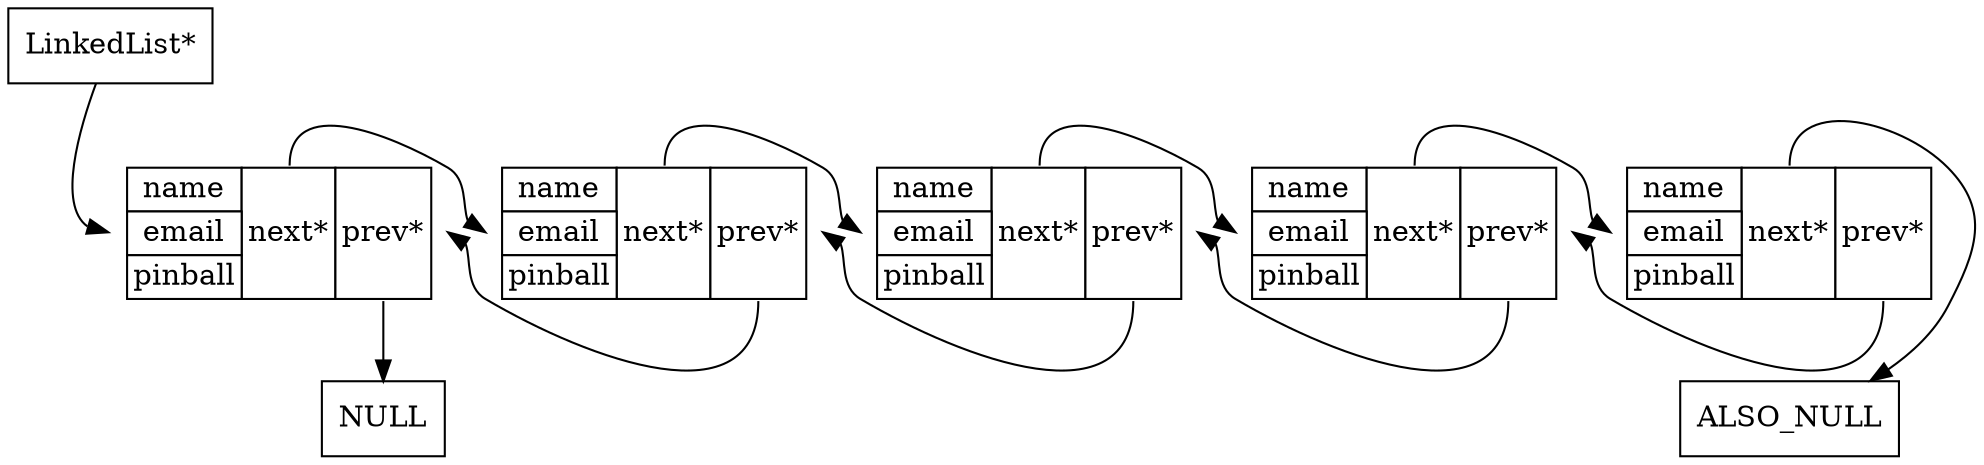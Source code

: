 digraph a {

  node [shape=plaintext nodesep=0.5 ranksep = 0.5]

{rank = same s1 s2 s3 s4 s5}


  s1 [
   label=<
     <table border="0" cellborder="1" cellspacing="0">
       <tr>
	<td bgcolor="white">name</td>
    <td bgcolor="white" rowspan="3" port="n">next*</td>
    <td bgcolor="white" rowspan="3" port="p">prev*</td>
	   </tr><tr>
	<td bgcolor="white">email</td>
	   </tr><tr>
	<td bgcolor="white">pinball</td>
	   </tr>
     </table>>
  ];
  
  s2 [
   label=<
     <table border="0" cellborder="1" cellspacing="0">
       <tr>
	<td bgcolor="white">name</td>
    <td bgcolor="white" rowspan="3" port="n">next*</td>
    <td bgcolor="white" rowspan="3" port="p">prev*</td>
	   </tr><tr>
	<td bgcolor="white">email</td>
	   </tr><tr>
	<td bgcolor="white">pinball</td>
	   </tr>
     </table>>
  ];

  s3 [
   label=<
     <table border="0" cellborder="1" cellspacing="0">
       <tr>
	<td bgcolor="white">name</td>
    <td bgcolor="white" rowspan="3" port="n">next*</td>
    <td bgcolor="white" rowspan="3" port="p">prev*</td>
	   </tr><tr>
	<td bgcolor="white">email</td>
	   </tr><tr>
	<td bgcolor="white">pinball</td>
	   </tr>
     </table>>
  ];
  
    s4 [
   label=<
     <table border="0" cellborder="1" cellspacing="0">
       <tr>
	<td bgcolor="white">name</td>
    <td bgcolor="white" rowspan="3" port="n">next*</td>
    <td bgcolor="white" rowspan="3" port="p">prev*</td>
	   </tr><tr>
	<td bgcolor="white">email</td>
	   </tr><tr>
	<td bgcolor="white">pinball</td>
	   </tr>
     </table>>
  ];
  
    s5 [
   label=<
     <table border="0" cellborder="1" cellspacing="0">
       <tr>
	<td bgcolor="white">name</td>
    <td bgcolor="white" rowspan="3" port="n">next*</td>
    <td bgcolor="white" rowspan="3" port="p">prev*</td>    
	   </tr><tr>
	<td bgcolor="white">email</td>
	   </tr><tr>
	<td bgcolor="white">pinball</td>
	   </tr>
     </table>>
  ];
  

node [shape=rectangle nodesep=0.5 ranksep = 0.5]

"LinkedList*" -> s1:w
s1:n:n -> s2:w
s2:n:n -> s3:w
s3:n:n -> s4:w
s4:n:n -> s5:w
s5:n:n -> ALSO_NULL

s1:p:s -> NULL
s2:p:s -> s1:e
s3:p:s -> s2:e
s4:p:s -> s3:e
s5:p:s -> s4:e

}
